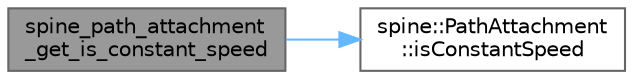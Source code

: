 digraph "spine_path_attachment_get_is_constant_speed"
{
 // LATEX_PDF_SIZE
  bgcolor="transparent";
  edge [fontname=Helvetica,fontsize=10,labelfontname=Helvetica,labelfontsize=10];
  node [fontname=Helvetica,fontsize=10,shape=box,height=0.2,width=0.4];
  rankdir="LR";
  Node1 [id="Node000001",label="spine_path_attachment\l_get_is_constant_speed",height=0.2,width=0.4,color="gray40", fillcolor="grey60", style="filled", fontcolor="black",tooltip=" "];
  Node1 -> Node2 [id="edge1_Node000001_Node000002",color="steelblue1",style="solid",tooltip=" "];
  Node2 [id="Node000002",label="spine::PathAttachment\l::isConstantSpeed",height=0.2,width=0.4,color="grey40", fillcolor="white", style="filled",URL="$classspine_1_1_path_attachment.html#a1dc5a92c448887a11f88c3bba4457b3f",tooltip=" "];
}
